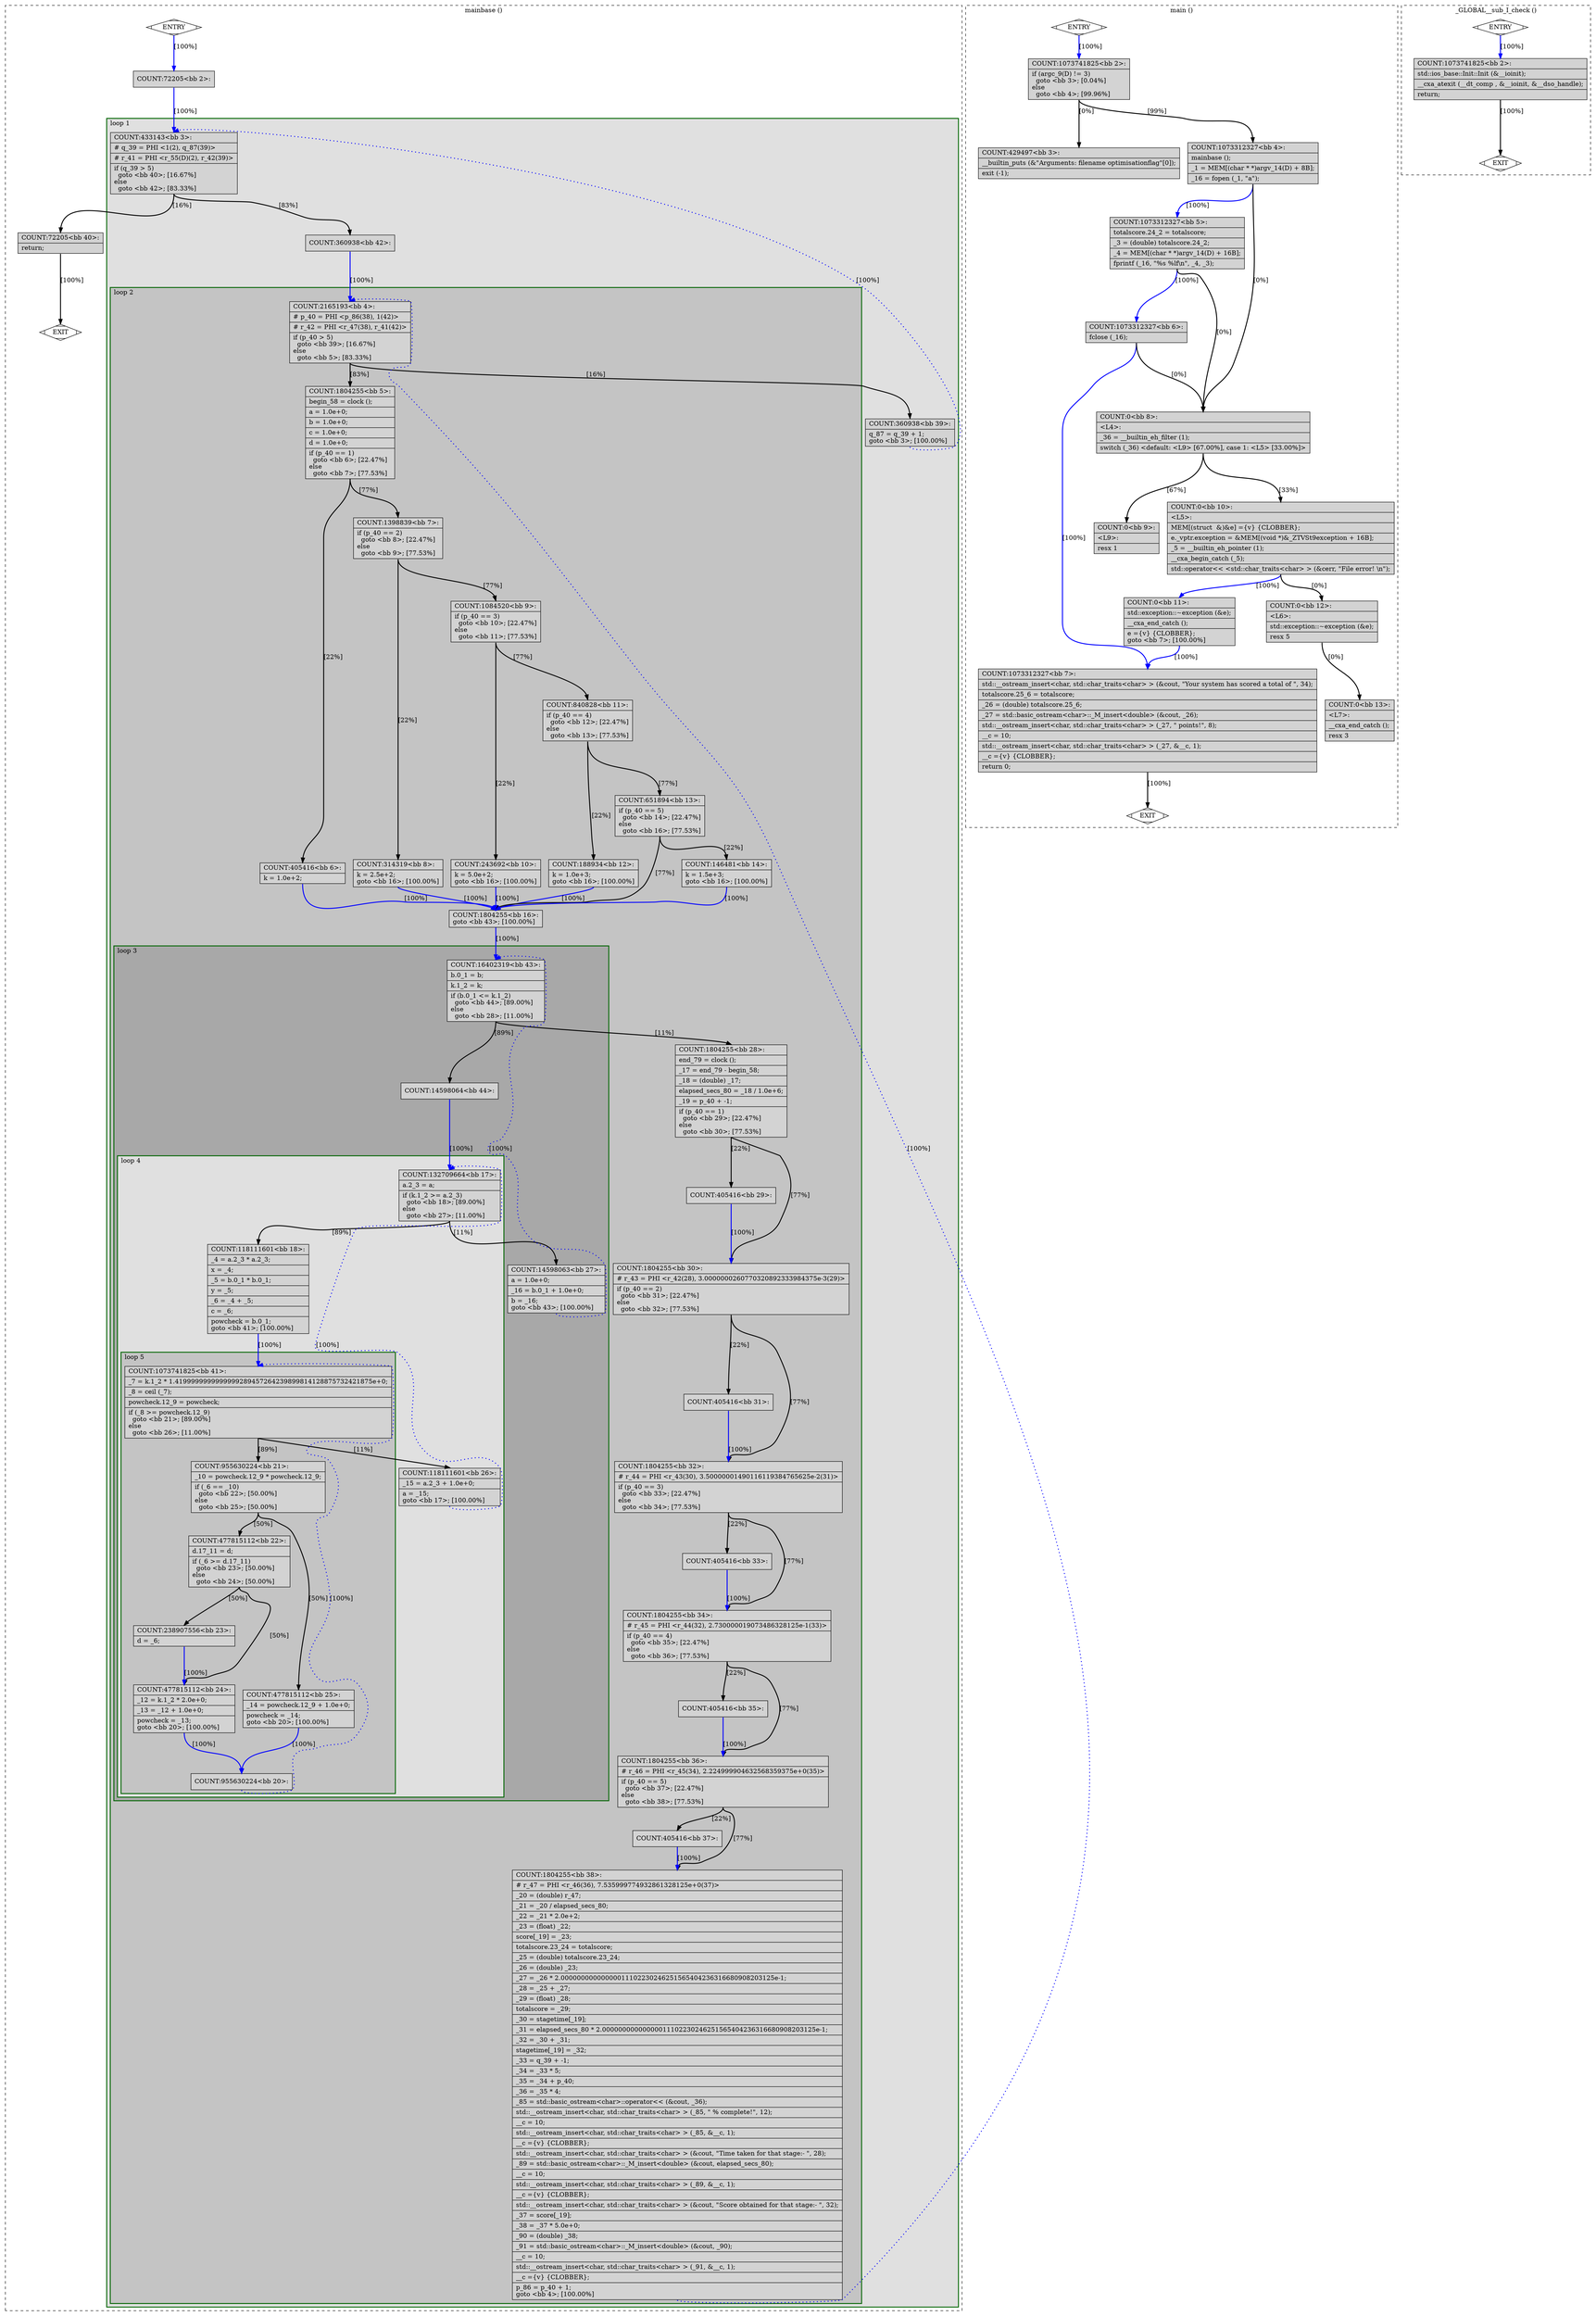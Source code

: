 digraph "benchmark.cpp.110t.cselim" {
overlap=false;
subgraph "cluster_mainbase" {
	style="dashed";
	color="black";
	label="mainbase ()";
	subgraph cluster_1888_1 {
	style="filled";
	color="darkgreen";
	fillcolor="grey88";
	label="loop 1";
	labeljust=l;
	penwidth=2;
	subgraph cluster_1888_2 {
	style="filled";
	color="darkgreen";
	fillcolor="grey77";
	label="loop 2";
	labeljust=l;
	penwidth=2;
	subgraph cluster_1888_3 {
	style="filled";
	color="darkgreen";
	fillcolor="grey66";
	label="loop 3";
	labeljust=l;
	penwidth=2;
	subgraph cluster_1888_4 {
	style="filled";
	color="darkgreen";
	fillcolor="grey88";
	label="loop 4";
	labeljust=l;
	penwidth=2;
	subgraph cluster_1888_5 {
	style="filled";
	color="darkgreen";
	fillcolor="grey77";
	label="loop 5";
	labeljust=l;
	penwidth=2;
	fn_1888_basic_block_41 [shape=record,style=filled,fillcolor=lightgrey,label="{COUNT:1073741825\<bb\ 41\>:\l\
|_7\ =\ k.1_2\ *\ 1.4199999999999999289457264239899814128875732421875e+0;\l\
|_8\ =\ ceil\ (_7);\l\
|powcheck.12_9\ =\ powcheck;\l\
|if\ (_8\ \>=\ powcheck.12_9)\l\
\ \ goto\ \<bb\ 21\>;\ [89.00%]\l\
else\l\
\ \ goto\ \<bb\ 26\>;\ [11.00%]\l\
}"];

	fn_1888_basic_block_21 [shape=record,style=filled,fillcolor=lightgrey,label="{COUNT:955630224\<bb\ 21\>:\l\
|_10\ =\ powcheck.12_9\ *\ powcheck.12_9;\l\
|if\ (_6\ ==\ _10)\l\
\ \ goto\ \<bb\ 22\>;\ [50.00%]\l\
else\l\
\ \ goto\ \<bb\ 25\>;\ [50.00%]\l\
}"];

	fn_1888_basic_block_22 [shape=record,style=filled,fillcolor=lightgrey,label="{COUNT:477815112\<bb\ 22\>:\l\
|d.17_11\ =\ d;\l\
|if\ (_6\ \>=\ d.17_11)\l\
\ \ goto\ \<bb\ 23\>;\ [50.00%]\l\
else\l\
\ \ goto\ \<bb\ 24\>;\ [50.00%]\l\
}"];

	fn_1888_basic_block_25 [shape=record,style=filled,fillcolor=lightgrey,label="{COUNT:477815112\<bb\ 25\>:\l\
|_14\ =\ powcheck.12_9\ +\ 1.0e+0;\l\
|powcheck\ =\ _14;\l\
goto\ \<bb\ 20\>;\ [100.00%]\l\
}"];

	fn_1888_basic_block_23 [shape=record,style=filled,fillcolor=lightgrey,label="{COUNT:238907556\<bb\ 23\>:\l\
|d\ =\ _6;\l\
}"];

	fn_1888_basic_block_24 [shape=record,style=filled,fillcolor=lightgrey,label="{COUNT:477815112\<bb\ 24\>:\l\
|_12\ =\ k.1_2\ *\ 2.0e+0;\l\
|_13\ =\ _12\ +\ 1.0e+0;\l\
|powcheck\ =\ _13;\l\
goto\ \<bb\ 20\>;\ [100.00%]\l\
}"];

	fn_1888_basic_block_20 [shape=record,style=filled,fillcolor=lightgrey,label="{COUNT:955630224\<bb\ 20\>:\l\
}"];

	}
	fn_1888_basic_block_17 [shape=record,style=filled,fillcolor=lightgrey,label="{COUNT:132709664\<bb\ 17\>:\l\
|a.2_3\ =\ a;\l\
|if\ (k.1_2\ \>=\ a.2_3)\l\
\ \ goto\ \<bb\ 18\>;\ [89.00%]\l\
else\l\
\ \ goto\ \<bb\ 27\>;\ [11.00%]\l\
}"];

	fn_1888_basic_block_18 [shape=record,style=filled,fillcolor=lightgrey,label="{COUNT:118111601\<bb\ 18\>:\l\
|_4\ =\ a.2_3\ *\ a.2_3;\l\
|x\ =\ _4;\l\
|_5\ =\ b.0_1\ *\ b.0_1;\l\
|y\ =\ _5;\l\
|_6\ =\ _4\ +\ _5;\l\
|c\ =\ _6;\l\
|powcheck\ =\ b.0_1;\l\
goto\ \<bb\ 41\>;\ [100.00%]\l\
}"];

	fn_1888_basic_block_26 [shape=record,style=filled,fillcolor=lightgrey,label="{COUNT:118111601\<bb\ 26\>:\l\
|_15\ =\ a.2_3\ +\ 1.0e+0;\l\
|a\ =\ _15;\l\
goto\ \<bb\ 17\>;\ [100.00%]\l\
}"];

	}
	fn_1888_basic_block_43 [shape=record,style=filled,fillcolor=lightgrey,label="{COUNT:16402319\<bb\ 43\>:\l\
|b.0_1\ =\ b;\l\
|k.1_2\ =\ k;\l\
|if\ (b.0_1\ \<=\ k.1_2)\l\
\ \ goto\ \<bb\ 44\>;\ [89.00%]\l\
else\l\
\ \ goto\ \<bb\ 28\>;\ [11.00%]\l\
}"];

	fn_1888_basic_block_44 [shape=record,style=filled,fillcolor=lightgrey,label="{COUNT:14598064\<bb\ 44\>:\l\
}"];

	fn_1888_basic_block_27 [shape=record,style=filled,fillcolor=lightgrey,label="{COUNT:14598063\<bb\ 27\>:\l\
|a\ =\ 1.0e+0;\l\
|_16\ =\ b.0_1\ +\ 1.0e+0;\l\
|b\ =\ _16;\l\
goto\ \<bb\ 43\>;\ [100.00%]\l\
}"];

	}
	fn_1888_basic_block_4 [shape=record,style=filled,fillcolor=lightgrey,label="{COUNT:2165193\<bb\ 4\>:\l\
|#\ p_40\ =\ PHI\ \<p_86(38),\ 1(42)\>\l\
|#\ r_42\ =\ PHI\ \<r_47(38),\ r_41(42)\>\l\
|if\ (p_40\ \>\ 5)\l\
\ \ goto\ \<bb\ 39\>;\ [16.67%]\l\
else\l\
\ \ goto\ \<bb\ 5\>;\ [83.33%]\l\
}"];

	fn_1888_basic_block_5 [shape=record,style=filled,fillcolor=lightgrey,label="{COUNT:1804255\<bb\ 5\>:\l\
|begin_58\ =\ clock\ ();\l\
|a\ =\ 1.0e+0;\l\
|b\ =\ 1.0e+0;\l\
|c\ =\ 1.0e+0;\l\
|d\ =\ 1.0e+0;\l\
|if\ (p_40\ ==\ 1)\l\
\ \ goto\ \<bb\ 6\>;\ [22.47%]\l\
else\l\
\ \ goto\ \<bb\ 7\>;\ [77.53%]\l\
}"];

	fn_1888_basic_block_6 [shape=record,style=filled,fillcolor=lightgrey,label="{COUNT:405416\<bb\ 6\>:\l\
|k\ =\ 1.0e+2;\l\
}"];

	fn_1888_basic_block_7 [shape=record,style=filled,fillcolor=lightgrey,label="{COUNT:1398839\<bb\ 7\>:\l\
|if\ (p_40\ ==\ 2)\l\
\ \ goto\ \<bb\ 8\>;\ [22.47%]\l\
else\l\
\ \ goto\ \<bb\ 9\>;\ [77.53%]\l\
}"];

	fn_1888_basic_block_16 [shape=record,style=filled,fillcolor=lightgrey,label="{COUNT:1804255\<bb\ 16\>:\l\
goto\ \<bb\ 43\>;\ [100.00%]\l\
}"];

	fn_1888_basic_block_8 [shape=record,style=filled,fillcolor=lightgrey,label="{COUNT:314319\<bb\ 8\>:\l\
|k\ =\ 2.5e+2;\l\
goto\ \<bb\ 16\>;\ [100.00%]\l\
}"];

	fn_1888_basic_block_9 [shape=record,style=filled,fillcolor=lightgrey,label="{COUNT:1084520\<bb\ 9\>:\l\
|if\ (p_40\ ==\ 3)\l\
\ \ goto\ \<bb\ 10\>;\ [22.47%]\l\
else\l\
\ \ goto\ \<bb\ 11\>;\ [77.53%]\l\
}"];

	fn_1888_basic_block_10 [shape=record,style=filled,fillcolor=lightgrey,label="{COUNT:243692\<bb\ 10\>:\l\
|k\ =\ 5.0e+2;\l\
goto\ \<bb\ 16\>;\ [100.00%]\l\
}"];

	fn_1888_basic_block_11 [shape=record,style=filled,fillcolor=lightgrey,label="{COUNT:840828\<bb\ 11\>:\l\
|if\ (p_40\ ==\ 4)\l\
\ \ goto\ \<bb\ 12\>;\ [22.47%]\l\
else\l\
\ \ goto\ \<bb\ 13\>;\ [77.53%]\l\
}"];

	fn_1888_basic_block_28 [shape=record,style=filled,fillcolor=lightgrey,label="{COUNT:1804255\<bb\ 28\>:\l\
|end_79\ =\ clock\ ();\l\
|_17\ =\ end_79\ -\ begin_58;\l\
|_18\ =\ (double)\ _17;\l\
|elapsed_secs_80\ =\ _18\ /\ 1.0e+6;\l\
|_19\ =\ p_40\ +\ -1;\l\
|if\ (p_40\ ==\ 1)\l\
\ \ goto\ \<bb\ 29\>;\ [22.47%]\l\
else\l\
\ \ goto\ \<bb\ 30\>;\ [77.53%]\l\
}"];

	fn_1888_basic_block_12 [shape=record,style=filled,fillcolor=lightgrey,label="{COUNT:188934\<bb\ 12\>:\l\
|k\ =\ 1.0e+3;\l\
goto\ \<bb\ 16\>;\ [100.00%]\l\
}"];

	fn_1888_basic_block_13 [shape=record,style=filled,fillcolor=lightgrey,label="{COUNT:651894\<bb\ 13\>:\l\
|if\ (p_40\ ==\ 5)\l\
\ \ goto\ \<bb\ 14\>;\ [22.47%]\l\
else\l\
\ \ goto\ \<bb\ 16\>;\ [77.53%]\l\
}"];

	fn_1888_basic_block_29 [shape=record,style=filled,fillcolor=lightgrey,label="{COUNT:405416\<bb\ 29\>:\l\
}"];

	fn_1888_basic_block_30 [shape=record,style=filled,fillcolor=lightgrey,label="{COUNT:1804255\<bb\ 30\>:\l\
|#\ r_43\ =\ PHI\ \<r_42(28),\ 3.0000000260770320892333984375e-3(29)\>\l\
|if\ (p_40\ ==\ 2)\l\
\ \ goto\ \<bb\ 31\>;\ [22.47%]\l\
else\l\
\ \ goto\ \<bb\ 32\>;\ [77.53%]\l\
}"];

	fn_1888_basic_block_14 [shape=record,style=filled,fillcolor=lightgrey,label="{COUNT:146481\<bb\ 14\>:\l\
|k\ =\ 1.5e+3;\l\
goto\ \<bb\ 16\>;\ [100.00%]\l\
}"];

	fn_1888_basic_block_31 [shape=record,style=filled,fillcolor=lightgrey,label="{COUNT:405416\<bb\ 31\>:\l\
}"];

	fn_1888_basic_block_32 [shape=record,style=filled,fillcolor=lightgrey,label="{COUNT:1804255\<bb\ 32\>:\l\
|#\ r_44\ =\ PHI\ \<r_43(30),\ 3.50000001490116119384765625e-2(31)\>\l\
|if\ (p_40\ ==\ 3)\l\
\ \ goto\ \<bb\ 33\>;\ [22.47%]\l\
else\l\
\ \ goto\ \<bb\ 34\>;\ [77.53%]\l\
}"];

	fn_1888_basic_block_33 [shape=record,style=filled,fillcolor=lightgrey,label="{COUNT:405416\<bb\ 33\>:\l\
}"];

	fn_1888_basic_block_34 [shape=record,style=filled,fillcolor=lightgrey,label="{COUNT:1804255\<bb\ 34\>:\l\
|#\ r_45\ =\ PHI\ \<r_44(32),\ 2.730000019073486328125e-1(33)\>\l\
|if\ (p_40\ ==\ 4)\l\
\ \ goto\ \<bb\ 35\>;\ [22.47%]\l\
else\l\
\ \ goto\ \<bb\ 36\>;\ [77.53%]\l\
}"];

	fn_1888_basic_block_35 [shape=record,style=filled,fillcolor=lightgrey,label="{COUNT:405416\<bb\ 35\>:\l\
}"];

	fn_1888_basic_block_36 [shape=record,style=filled,fillcolor=lightgrey,label="{COUNT:1804255\<bb\ 36\>:\l\
|#\ r_46\ =\ PHI\ \<r_45(34),\ 2.224999904632568359375e+0(35)\>\l\
|if\ (p_40\ ==\ 5)\l\
\ \ goto\ \<bb\ 37\>;\ [22.47%]\l\
else\l\
\ \ goto\ \<bb\ 38\>;\ [77.53%]\l\
}"];

	fn_1888_basic_block_37 [shape=record,style=filled,fillcolor=lightgrey,label="{COUNT:405416\<bb\ 37\>:\l\
}"];

	fn_1888_basic_block_38 [shape=record,style=filled,fillcolor=lightgrey,label="{COUNT:1804255\<bb\ 38\>:\l\
|#\ r_47\ =\ PHI\ \<r_46(36),\ 7.535999774932861328125e+0(37)\>\l\
|_20\ =\ (double)\ r_47;\l\
|_21\ =\ _20\ /\ elapsed_secs_80;\l\
|_22\ =\ _21\ *\ 2.0e+2;\l\
|_23\ =\ (float)\ _22;\l\
|score[_19]\ =\ _23;\l\
|totalscore.23_24\ =\ totalscore;\l\
|_25\ =\ (double)\ totalscore.23_24;\l\
|_26\ =\ (double)\ _23;\l\
|_27\ =\ _26\ *\ 2.00000000000000011102230246251565404236316680908203125e-1;\l\
|_28\ =\ _25\ +\ _27;\l\
|_29\ =\ (float)\ _28;\l\
|totalscore\ =\ _29;\l\
|_30\ =\ stagetime[_19];\l\
|_31\ =\ elapsed_secs_80\ *\ 2.00000000000000011102230246251565404236316680908203125e-1;\l\
|_32\ =\ _30\ +\ _31;\l\
|stagetime[_19]\ =\ _32;\l\
|_33\ =\ q_39\ +\ -1;\l\
|_34\ =\ _33\ *\ 5;\l\
|_35\ =\ _34\ +\ p_40;\l\
|_36\ =\ _35\ *\ 4;\l\
|_85\ =\ std::basic_ostream\<char\>::operator\<\<\ (&cout,\ _36);\l\
|std::__ostream_insert\<char,\ std::char_traits\<char\>\ \>\ (_85,\ \"\ %\ complete!\",\ 12);\l\
|__c\ =\ 10;\l\
|std::__ostream_insert\<char,\ std::char_traits\<char\>\ \>\ (_85,\ &__c,\ 1);\l\
|__c\ =\{v\}\ \{CLOBBER\};\l\
|std::__ostream_insert\<char,\ std::char_traits\<char\>\ \>\ (&cout,\ \"Time\ taken\ for\ that\ stage:-\ \",\ 28);\l\
|_89\ =\ std::basic_ostream\<char\>::_M_insert\<double\>\ (&cout,\ elapsed_secs_80);\l\
|__c\ =\ 10;\l\
|std::__ostream_insert\<char,\ std::char_traits\<char\>\ \>\ (_89,\ &__c,\ 1);\l\
|__c\ =\{v\}\ \{CLOBBER\};\l\
|std::__ostream_insert\<char,\ std::char_traits\<char\>\ \>\ (&cout,\ \"Score\ obtained\ for\ that\ stage:-\ \",\ 32);\l\
|_37\ =\ score[_19];\l\
|_38\ =\ _37\ *\ 5.0e+0;\l\
|_90\ =\ (double)\ _38;\l\
|_91\ =\ std::basic_ostream\<char\>::_M_insert\<double\>\ (&cout,\ _90);\l\
|__c\ =\ 10;\l\
|std::__ostream_insert\<char,\ std::char_traits\<char\>\ \>\ (_91,\ &__c,\ 1);\l\
|__c\ =\{v\}\ \{CLOBBER\};\l\
|p_86\ =\ p_40\ +\ 1;\l\
goto\ \<bb\ 4\>;\ [100.00%]\l\
}"];

	}
	fn_1888_basic_block_3 [shape=record,style=filled,fillcolor=lightgrey,label="{COUNT:433143\<bb\ 3\>:\l\
|#\ q_39\ =\ PHI\ \<1(2),\ q_87(39)\>\l\
|#\ r_41\ =\ PHI\ \<r_55(D)(2),\ r_42(39)\>\l\
|if\ (q_39\ \>\ 5)\l\
\ \ goto\ \<bb\ 40\>;\ [16.67%]\l\
else\l\
\ \ goto\ \<bb\ 42\>;\ [83.33%]\l\
}"];

	fn_1888_basic_block_42 [shape=record,style=filled,fillcolor=lightgrey,label="{COUNT:360938\<bb\ 42\>:\l\
}"];

	fn_1888_basic_block_39 [shape=record,style=filled,fillcolor=lightgrey,label="{COUNT:360938\<bb\ 39\>:\l\
|q_87\ =\ q_39\ +\ 1;\l\
goto\ \<bb\ 3\>;\ [100.00%]\l\
}"];

	}
	fn_1888_basic_block_0 [shape=Mdiamond,style=filled,fillcolor=white,label="ENTRY"];

	fn_1888_basic_block_1 [shape=Mdiamond,style=filled,fillcolor=white,label="EXIT"];

	fn_1888_basic_block_2 [shape=record,style=filled,fillcolor=lightgrey,label="{COUNT:72205\<bb\ 2\>:\l\
}"];

	fn_1888_basic_block_40 [shape=record,style=filled,fillcolor=lightgrey,label="{COUNT:72205\<bb\ 40\>:\l\
|return;\l\
}"];

	fn_1888_basic_block_0:s -> fn_1888_basic_block_2:n [style="solid,bold",color=blue,weight=100,constraint=true,label="[100%]"];
	fn_1888_basic_block_2:s -> fn_1888_basic_block_3:n [style="solid,bold",color=blue,weight=100,constraint=true,label="[100%]"];
	fn_1888_basic_block_3:s -> fn_1888_basic_block_40:n [style="solid,bold",color=black,weight=10,constraint=true,label="[16%]"];
	fn_1888_basic_block_3:s -> fn_1888_basic_block_42:n [style="solid,bold",color=black,weight=10,constraint=true,label="[83%]"];
	fn_1888_basic_block_42:s -> fn_1888_basic_block_4:n [style="solid,bold",color=blue,weight=100,constraint=true,label="[100%]"];
	fn_1888_basic_block_4:s -> fn_1888_basic_block_39:n [style="solid,bold",color=black,weight=10,constraint=true,label="[16%]"];
	fn_1888_basic_block_4:s -> fn_1888_basic_block_5:n [style="solid,bold",color=black,weight=10,constraint=true,label="[83%]"];
	fn_1888_basic_block_5:s -> fn_1888_basic_block_6:n [style="solid,bold",color=black,weight=10,constraint=true,label="[22%]"];
	fn_1888_basic_block_5:s -> fn_1888_basic_block_7:n [style="solid,bold",color=black,weight=10,constraint=true,label="[77%]"];
	fn_1888_basic_block_6:s -> fn_1888_basic_block_16:n [style="solid,bold",color=blue,weight=100,constraint=true,label="[100%]"];
	fn_1888_basic_block_16:s -> fn_1888_basic_block_43:n [style="solid,bold",color=blue,weight=100,constraint=true,label="[100%]"];
	fn_1888_basic_block_7:s -> fn_1888_basic_block_8:n [style="solid,bold",color=black,weight=10,constraint=true,label="[22%]"];
	fn_1888_basic_block_7:s -> fn_1888_basic_block_9:n [style="solid,bold",color=black,weight=10,constraint=true,label="[77%]"];
	fn_1888_basic_block_8:s -> fn_1888_basic_block_16:n [style="solid,bold",color=blue,weight=100,constraint=true,label="[100%]"];
	fn_1888_basic_block_9:s -> fn_1888_basic_block_10:n [style="solid,bold",color=black,weight=10,constraint=true,label="[22%]"];
	fn_1888_basic_block_9:s -> fn_1888_basic_block_11:n [style="solid,bold",color=black,weight=10,constraint=true,label="[77%]"];
	fn_1888_basic_block_10:s -> fn_1888_basic_block_16:n [style="solid,bold",color=blue,weight=100,constraint=true,label="[100%]"];
	fn_1888_basic_block_11:s -> fn_1888_basic_block_12:n [style="solid,bold",color=black,weight=10,constraint=true,label="[22%]"];
	fn_1888_basic_block_11:s -> fn_1888_basic_block_13:n [style="solid,bold",color=black,weight=10,constraint=true,label="[77%]"];
	fn_1888_basic_block_12:s -> fn_1888_basic_block_16:n [style="solid,bold",color=blue,weight=100,constraint=true,label="[100%]"];
	fn_1888_basic_block_13:s -> fn_1888_basic_block_14:n [style="solid,bold",color=black,weight=10,constraint=true,label="[22%]"];
	fn_1888_basic_block_13:s -> fn_1888_basic_block_16:n [style="solid,bold",color=black,weight=10,constraint=true,label="[77%]"];
	fn_1888_basic_block_14:s -> fn_1888_basic_block_16:n [style="solid,bold",color=blue,weight=100,constraint=true,label="[100%]"];
	fn_1888_basic_block_43:s -> fn_1888_basic_block_44:n [style="solid,bold",color=black,weight=10,constraint=true,label="[89%]"];
	fn_1888_basic_block_43:s -> fn_1888_basic_block_28:n [style="solid,bold",color=black,weight=10,constraint=true,label="[11%]"];
	fn_1888_basic_block_44:s -> fn_1888_basic_block_17:n [style="solid,bold",color=blue,weight=100,constraint=true,label="[100%]"];
	fn_1888_basic_block_17:s -> fn_1888_basic_block_18:n [style="solid,bold",color=black,weight=10,constraint=true,label="[89%]"];
	fn_1888_basic_block_17:s -> fn_1888_basic_block_27:n [style="solid,bold",color=black,weight=10,constraint=true,label="[11%]"];
	fn_1888_basic_block_18:s -> fn_1888_basic_block_41:n [style="solid,bold",color=blue,weight=100,constraint=true,label="[100%]"];
	fn_1888_basic_block_20:s -> fn_1888_basic_block_41:n [style="dotted,bold",color=blue,weight=10,constraint=false,label="[100%]"];
	fn_1888_basic_block_41:s -> fn_1888_basic_block_21:n [style="solid,bold",color=black,weight=10,constraint=true,label="[89%]"];
	fn_1888_basic_block_41:s -> fn_1888_basic_block_26:n [style="solid,bold",color=black,weight=10,constraint=true,label="[11%]"];
	fn_1888_basic_block_21:s -> fn_1888_basic_block_22:n [style="solid,bold",color=black,weight=10,constraint=true,label="[50%]"];
	fn_1888_basic_block_21:s -> fn_1888_basic_block_25:n [style="solid,bold",color=black,weight=10,constraint=true,label="[50%]"];
	fn_1888_basic_block_22:s -> fn_1888_basic_block_23:n [style="solid,bold",color=black,weight=10,constraint=true,label="[50%]"];
	fn_1888_basic_block_22:s -> fn_1888_basic_block_24:n [style="solid,bold",color=black,weight=10,constraint=true,label="[50%]"];
	fn_1888_basic_block_23:s -> fn_1888_basic_block_24:n [style="solid,bold",color=blue,weight=100,constraint=true,label="[100%]"];
	fn_1888_basic_block_24:s -> fn_1888_basic_block_20:n [style="solid,bold",color=blue,weight=100,constraint=true,label="[100%]"];
	fn_1888_basic_block_25:s -> fn_1888_basic_block_20:n [style="solid,bold",color=blue,weight=100,constraint=true,label="[100%]"];
	fn_1888_basic_block_26:s -> fn_1888_basic_block_17:n [style="dotted,bold",color=blue,weight=10,constraint=false,label="[100%]"];
	fn_1888_basic_block_27:s -> fn_1888_basic_block_43:n [style="dotted,bold",color=blue,weight=10,constraint=false,label="[100%]"];
	fn_1888_basic_block_28:s -> fn_1888_basic_block_29:n [style="solid,bold",color=black,weight=10,constraint=true,label="[22%]"];
	fn_1888_basic_block_28:s -> fn_1888_basic_block_30:n [style="solid,bold",color=black,weight=10,constraint=true,label="[77%]"];
	fn_1888_basic_block_29:s -> fn_1888_basic_block_30:n [style="solid,bold",color=blue,weight=100,constraint=true,label="[100%]"];
	fn_1888_basic_block_30:s -> fn_1888_basic_block_31:n [style="solid,bold",color=black,weight=10,constraint=true,label="[22%]"];
	fn_1888_basic_block_30:s -> fn_1888_basic_block_32:n [style="solid,bold",color=black,weight=10,constraint=true,label="[77%]"];
	fn_1888_basic_block_31:s -> fn_1888_basic_block_32:n [style="solid,bold",color=blue,weight=100,constraint=true,label="[100%]"];
	fn_1888_basic_block_32:s -> fn_1888_basic_block_33:n [style="solid,bold",color=black,weight=10,constraint=true,label="[22%]"];
	fn_1888_basic_block_32:s -> fn_1888_basic_block_34:n [style="solid,bold",color=black,weight=10,constraint=true,label="[77%]"];
	fn_1888_basic_block_33:s -> fn_1888_basic_block_34:n [style="solid,bold",color=blue,weight=100,constraint=true,label="[100%]"];
	fn_1888_basic_block_34:s -> fn_1888_basic_block_35:n [style="solid,bold",color=black,weight=10,constraint=true,label="[22%]"];
	fn_1888_basic_block_34:s -> fn_1888_basic_block_36:n [style="solid,bold",color=black,weight=10,constraint=true,label="[77%]"];
	fn_1888_basic_block_35:s -> fn_1888_basic_block_36:n [style="solid,bold",color=blue,weight=100,constraint=true,label="[100%]"];
	fn_1888_basic_block_36:s -> fn_1888_basic_block_37:n [style="solid,bold",color=black,weight=10,constraint=true,label="[22%]"];
	fn_1888_basic_block_36:s -> fn_1888_basic_block_38:n [style="solid,bold",color=black,weight=10,constraint=true,label="[77%]"];
	fn_1888_basic_block_37:s -> fn_1888_basic_block_38:n [style="solid,bold",color=blue,weight=100,constraint=true,label="[100%]"];
	fn_1888_basic_block_38:s -> fn_1888_basic_block_4:n [style="dotted,bold",color=blue,weight=10,constraint=false,label="[100%]"];
	fn_1888_basic_block_39:s -> fn_1888_basic_block_3:n [style="dotted,bold",color=blue,weight=10,constraint=false,label="[100%]"];
	fn_1888_basic_block_40:s -> fn_1888_basic_block_1:n [style="solid,bold",color=black,weight=10,constraint=true,label="[100%]"];
	fn_1888_basic_block_0:s -> fn_1888_basic_block_1:n [style="invis",constraint=true];
}
subgraph "cluster_main" {
	style="dashed";
	color="black";
	label="main ()";
	fn_1889_basic_block_0 [shape=Mdiamond,style=filled,fillcolor=white,label="ENTRY"];

	fn_1889_basic_block_1 [shape=Mdiamond,style=filled,fillcolor=white,label="EXIT"];

	fn_1889_basic_block_2 [shape=record,style=filled,fillcolor=lightgrey,label="{COUNT:1073741825\<bb\ 2\>:\l\
|if\ (argc_9(D)\ !=\ 3)\l\
\ \ goto\ \<bb\ 3\>;\ [0.04%]\l\
else\l\
\ \ goto\ \<bb\ 4\>;\ [99.96%]\l\
}"];

	fn_1889_basic_block_3 [shape=record,style=filled,fillcolor=lightgrey,label="{COUNT:429497\<bb\ 3\>:\l\
|__builtin_puts\ (&\"Arguments:\ filename\ optimisationflag\"[0]);\l\
|exit\ (-1);\l\
}"];

	fn_1889_basic_block_4 [shape=record,style=filled,fillcolor=lightgrey,label="{COUNT:1073312327\<bb\ 4\>:\l\
|mainbase\ ();\l\
|_1\ =\ MEM[(char\ *\ *)argv_14(D)\ +\ 8B];\l\
|_16\ =\ fopen\ (_1,\ \"a\");\l\
}"];

	fn_1889_basic_block_5 [shape=record,style=filled,fillcolor=lightgrey,label="{COUNT:1073312327\<bb\ 5\>:\l\
|totalscore.24_2\ =\ totalscore;\l\
|_3\ =\ (double)\ totalscore.24_2;\l\
|_4\ =\ MEM[(char\ *\ *)argv_14(D)\ +\ 16B];\l\
|fprintf\ (_16,\ \"%s\ %lf\\n\",\ _4,\ _3);\l\
}"];

	fn_1889_basic_block_6 [shape=record,style=filled,fillcolor=lightgrey,label="{COUNT:1073312327\<bb\ 6\>:\l\
|fclose\ (_16);\l\
}"];

	fn_1889_basic_block_7 [shape=record,style=filled,fillcolor=lightgrey,label="{COUNT:1073312327\<bb\ 7\>:\l\
|std::__ostream_insert\<char,\ std::char_traits\<char\>\ \>\ (&cout,\ \"Your\ system\ has\ scored\ a\ total\ of\ \",\ 34);\l\
|totalscore.25_6\ =\ totalscore;\l\
|_26\ =\ (double)\ totalscore.25_6;\l\
|_27\ =\ std::basic_ostream\<char\>::_M_insert\<double\>\ (&cout,\ _26);\l\
|std::__ostream_insert\<char,\ std::char_traits\<char\>\ \>\ (_27,\ \"\ points!\",\ 8);\l\
|__c\ =\ 10;\l\
|std::__ostream_insert\<char,\ std::char_traits\<char\>\ \>\ (_27,\ &__c,\ 1);\l\
|__c\ =\{v\}\ \{CLOBBER\};\l\
|return\ 0;\l\
}"];

	fn_1889_basic_block_8 [shape=record,style=filled,fillcolor=lightgrey,label="{COUNT:0\<bb\ 8\>:\l\
|\<L4\>:\l\
|_36\ =\ __builtin_eh_filter\ (1);\l\
|switch\ (_36)\ \<default:\ \<L9\>\ [67.00%],\ case\ 1:\ \<L5\>\ [33.00%]\>\l\
}"];

	fn_1889_basic_block_9 [shape=record,style=filled,fillcolor=lightgrey,label="{COUNT:0\<bb\ 9\>:\l\
|\<L9\>:\l\
|resx\ 1\l\
}"];

	fn_1889_basic_block_10 [shape=record,style=filled,fillcolor=lightgrey,label="{COUNT:0\<bb\ 10\>:\l\
|\<L5\>:\l\
|MEM[(struct\ \ &)&e]\ =\{v\}\ \{CLOBBER\};\l\
|e._vptr.exception\ =\ &MEM[(void\ *)&_ZTVSt9exception\ +\ 16B];\l\
|_5\ =\ __builtin_eh_pointer\ (1);\l\
|__cxa_begin_catch\ (_5);\l\
|std::operator\<\<\ \<std::char_traits\<char\>\ \>\ (&cerr,\ \"File\ error!\ \\n\");\l\
}"];

	fn_1889_basic_block_11 [shape=record,style=filled,fillcolor=lightgrey,label="{COUNT:0\<bb\ 11\>:\l\
|std::exception::~exception\ (&e);\l\
|__cxa_end_catch\ ();\l\
|e\ =\{v\}\ \{CLOBBER\};\l\
goto\ \<bb\ 7\>;\ [100.00%]\l\
}"];

	fn_1889_basic_block_12 [shape=record,style=filled,fillcolor=lightgrey,label="{COUNT:0\<bb\ 12\>:\l\
|\<L6\>:\l\
|std::exception::~exception\ (&e);\l\
|resx\ 5\l\
}"];

	fn_1889_basic_block_13 [shape=record,style=filled,fillcolor=lightgrey,label="{COUNT:0\<bb\ 13\>:\l\
|\<L7\>:\l\
|__cxa_end_catch\ ();\l\
|resx\ 3\l\
}"];

	fn_1889_basic_block_0:s -> fn_1889_basic_block_2:n [style="solid,bold",color=blue,weight=100,constraint=true,label="[100%]"];
	fn_1889_basic_block_2:s -> fn_1889_basic_block_3:n [style="solid,bold",color=black,weight=10,constraint=true,label="[0%]"];
	fn_1889_basic_block_2:s -> fn_1889_basic_block_4:n [style="solid,bold",color=black,weight=10,constraint=true,label="[99%]"];
	fn_1889_basic_block_4:s -> fn_1889_basic_block_8:n [style="solid,bold",color=black,weight=10,constraint=true,label="[0%]"];
	fn_1889_basic_block_4:s -> fn_1889_basic_block_5:n [style="solid,bold",color=blue,weight=100,constraint=true,label="[100%]"];
	fn_1889_basic_block_5:s -> fn_1889_basic_block_8:n [style="solid,bold",color=black,weight=10,constraint=true,label="[0%]"];
	fn_1889_basic_block_5:s -> fn_1889_basic_block_6:n [style="solid,bold",color=blue,weight=100,constraint=true,label="[100%]"];
	fn_1889_basic_block_6:s -> fn_1889_basic_block_8:n [style="solid,bold",color=black,weight=10,constraint=true,label="[0%]"];
	fn_1889_basic_block_6:s -> fn_1889_basic_block_7:n [style="solid,bold",color=blue,weight=100,constraint=true,label="[100%]"];
	fn_1889_basic_block_7:s -> fn_1889_basic_block_1:n [style="solid,bold",color=black,weight=10,constraint=true,label="[100%]"];
	fn_1889_basic_block_8:s -> fn_1889_basic_block_10:n [style="solid,bold",color=black,weight=10,constraint=true,label="[33%]"];
	fn_1889_basic_block_8:s -> fn_1889_basic_block_9:n [style="solid,bold",color=black,weight=10,constraint=true,label="[67%]"];
	fn_1889_basic_block_10:s -> fn_1889_basic_block_12:n [style="solid,bold",color=black,weight=10,constraint=true,label="[0%]"];
	fn_1889_basic_block_10:s -> fn_1889_basic_block_11:n [style="solid,bold",color=blue,weight=100,constraint=true,label="[100%]"];
	fn_1889_basic_block_11:s -> fn_1889_basic_block_7:n [style="solid,bold",color=blue,weight=100,constraint=true,label="[100%]"];
	fn_1889_basic_block_12:s -> fn_1889_basic_block_13:n [style="solid,bold",color=black,weight=10,constraint=true,label="[0%]"];
	fn_1889_basic_block_0:s -> fn_1889_basic_block_1:n [style="invis",constraint=true];
}
subgraph "cluster__GLOBAL__sub_I_check" {
	style="dashed";
	color="black";
	label="_GLOBAL__sub_I_check ()";
	fn_2397_basic_block_0 [shape=Mdiamond,style=filled,fillcolor=white,label="ENTRY"];

	fn_2397_basic_block_1 [shape=Mdiamond,style=filled,fillcolor=white,label="EXIT"];

	fn_2397_basic_block_2 [shape=record,style=filled,fillcolor=lightgrey,label="{COUNT:1073741825\<bb\ 2\>:\l\
|std::ios_base::Init::Init\ (&__ioinit);\l\
|__cxa_atexit\ (__dt_comp\ ,\ &__ioinit,\ &__dso_handle);\l\
|return;\l\
}"];

	fn_2397_basic_block_0:s -> fn_2397_basic_block_2:n [style="solid,bold",color=blue,weight=100,constraint=true,label="[100%]"];
	fn_2397_basic_block_2:s -> fn_2397_basic_block_1:n [style="solid,bold",color=black,weight=10,constraint=true,label="[100%]"];
	fn_2397_basic_block_0:s -> fn_2397_basic_block_1:n [style="invis",constraint=true];
}
}
